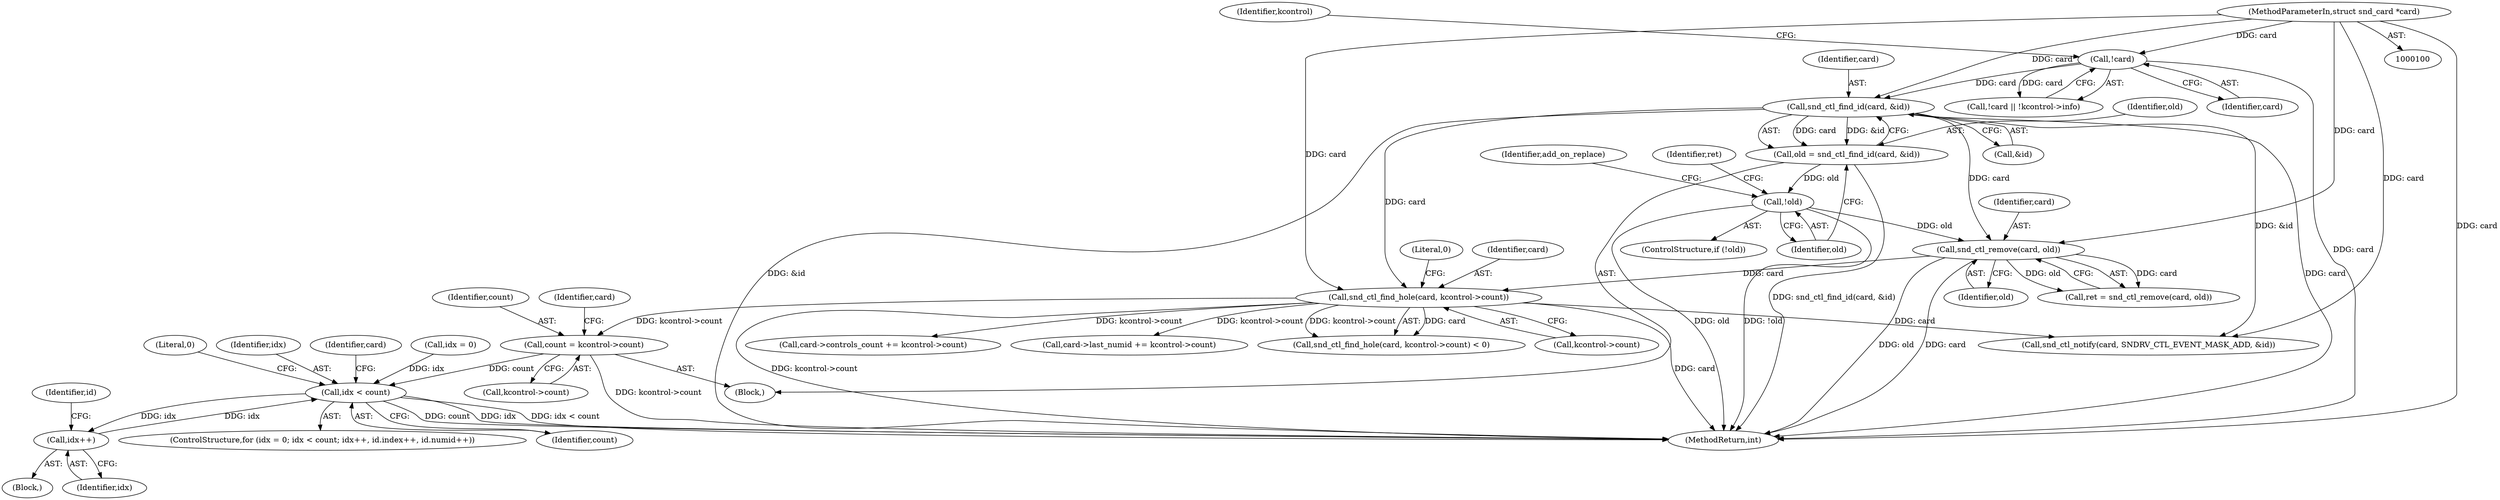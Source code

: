 digraph "0_linux_fd9f26e4eca5d08a27d12c0933fceef76ed9663d_1@pointer" {
"1000234" [label="(Call,count = kcontrol->count)"];
"1000183" [label="(Call,snd_ctl_find_hole(card, kcontrol->count))"];
"1000143" [label="(Call,snd_ctl_find_id(card, &id))"];
"1000119" [label="(Call,!card)"];
"1000101" [label="(MethodParameterIn,struct snd_card *card)"];
"1000166" [label="(Call,snd_ctl_remove(card, old))"];
"1000148" [label="(Call,!old)"];
"1000141" [label="(Call,old = snd_ctl_find_id(card, &id))"];
"1000248" [label="(Call,idx < count)"];
"1000252" [label="(Call,idx++)"];
"1000104" [label="(Block,)"];
"1000236" [label="(Call,kcontrol->count)"];
"1000185" [label="(Call,kcontrol->count)"];
"1000148" [label="(Call,!old)"];
"1000147" [label="(ControlStructure,if (!old))"];
"1000183" [label="(Call,snd_ctl_find_hole(card, kcontrol->count))"];
"1000145" [label="(Call,&id)"];
"1000234" [label="(Call,count = kcontrol->count)"];
"1000164" [label="(Call,ret = snd_ctl_remove(card, old))"];
"1000168" [label="(Identifier,old)"];
"1000245" [label="(Call,idx = 0)"];
"1000251" [label="(Block,)"];
"1000248" [label="(Call,idx < count)"];
"1000242" [label="(Identifier,card)"];
"1000235" [label="(Identifier,count)"];
"1000101" [label="(MethodParameterIn,struct snd_card *card)"];
"1000263" [label="(Call,snd_ctl_notify(card, SNDRV_CTL_EVENT_MASK_ADD, &id))"];
"1000118" [label="(Call,!card || !kcontrol->info)"];
"1000209" [label="(Call,card->controls_count += kcontrol->count)"];
"1000269" [label="(Literal,0)"];
"1000188" [label="(Literal,0)"];
"1000227" [label="(Call,card->last_numid += kcontrol->count)"];
"1000253" [label="(Identifier,idx)"];
"1000249" [label="(Identifier,idx)"];
"1000144" [label="(Identifier,card)"];
"1000119" [label="(Call,!card)"];
"1000184" [label="(Identifier,card)"];
"1000120" [label="(Identifier,card)"];
"1000149" [label="(Identifier,old)"];
"1000142" [label="(Identifier,old)"];
"1000275" [label="(MethodReturn,int)"];
"1000244" [label="(ControlStructure,for (idx = 0; idx < count; idx++, id.index++, id.numid++))"];
"1000264" [label="(Identifier,card)"];
"1000252" [label="(Call,idx++)"];
"1000182" [label="(Call,snd_ctl_find_hole(card, kcontrol->count) < 0)"];
"1000123" [label="(Identifier,kcontrol)"];
"1000166" [label="(Call,snd_ctl_remove(card, old))"];
"1000141" [label="(Call,old = snd_ctl_find_id(card, &id))"];
"1000152" [label="(Identifier,add_on_replace)"];
"1000250" [label="(Identifier,count)"];
"1000257" [label="(Identifier,id)"];
"1000165" [label="(Identifier,ret)"];
"1000143" [label="(Call,snd_ctl_find_id(card, &id))"];
"1000167" [label="(Identifier,card)"];
"1000234" -> "1000104"  [label="AST: "];
"1000234" -> "1000236"  [label="CFG: "];
"1000235" -> "1000234"  [label="AST: "];
"1000236" -> "1000234"  [label="AST: "];
"1000242" -> "1000234"  [label="CFG: "];
"1000234" -> "1000275"  [label="DDG: kcontrol->count"];
"1000183" -> "1000234"  [label="DDG: kcontrol->count"];
"1000234" -> "1000248"  [label="DDG: count"];
"1000183" -> "1000182"  [label="AST: "];
"1000183" -> "1000185"  [label="CFG: "];
"1000184" -> "1000183"  [label="AST: "];
"1000185" -> "1000183"  [label="AST: "];
"1000188" -> "1000183"  [label="CFG: "];
"1000183" -> "1000275"  [label="DDG: kcontrol->count"];
"1000183" -> "1000275"  [label="DDG: card"];
"1000183" -> "1000182"  [label="DDG: card"];
"1000183" -> "1000182"  [label="DDG: kcontrol->count"];
"1000143" -> "1000183"  [label="DDG: card"];
"1000166" -> "1000183"  [label="DDG: card"];
"1000101" -> "1000183"  [label="DDG: card"];
"1000183" -> "1000209"  [label="DDG: kcontrol->count"];
"1000183" -> "1000227"  [label="DDG: kcontrol->count"];
"1000183" -> "1000263"  [label="DDG: card"];
"1000143" -> "1000141"  [label="AST: "];
"1000143" -> "1000145"  [label="CFG: "];
"1000144" -> "1000143"  [label="AST: "];
"1000145" -> "1000143"  [label="AST: "];
"1000141" -> "1000143"  [label="CFG: "];
"1000143" -> "1000275"  [label="DDG: card"];
"1000143" -> "1000275"  [label="DDG: &id"];
"1000143" -> "1000141"  [label="DDG: card"];
"1000143" -> "1000141"  [label="DDG: &id"];
"1000119" -> "1000143"  [label="DDG: card"];
"1000101" -> "1000143"  [label="DDG: card"];
"1000143" -> "1000166"  [label="DDG: card"];
"1000143" -> "1000263"  [label="DDG: &id"];
"1000119" -> "1000118"  [label="AST: "];
"1000119" -> "1000120"  [label="CFG: "];
"1000120" -> "1000119"  [label="AST: "];
"1000123" -> "1000119"  [label="CFG: "];
"1000118" -> "1000119"  [label="CFG: "];
"1000119" -> "1000275"  [label="DDG: card"];
"1000119" -> "1000118"  [label="DDG: card"];
"1000101" -> "1000119"  [label="DDG: card"];
"1000101" -> "1000100"  [label="AST: "];
"1000101" -> "1000275"  [label="DDG: card"];
"1000101" -> "1000166"  [label="DDG: card"];
"1000101" -> "1000263"  [label="DDG: card"];
"1000166" -> "1000164"  [label="AST: "];
"1000166" -> "1000168"  [label="CFG: "];
"1000167" -> "1000166"  [label="AST: "];
"1000168" -> "1000166"  [label="AST: "];
"1000164" -> "1000166"  [label="CFG: "];
"1000166" -> "1000275"  [label="DDG: old"];
"1000166" -> "1000275"  [label="DDG: card"];
"1000166" -> "1000164"  [label="DDG: card"];
"1000166" -> "1000164"  [label="DDG: old"];
"1000148" -> "1000166"  [label="DDG: old"];
"1000148" -> "1000147"  [label="AST: "];
"1000148" -> "1000149"  [label="CFG: "];
"1000149" -> "1000148"  [label="AST: "];
"1000152" -> "1000148"  [label="CFG: "];
"1000165" -> "1000148"  [label="CFG: "];
"1000148" -> "1000275"  [label="DDG: old"];
"1000148" -> "1000275"  [label="DDG: !old"];
"1000141" -> "1000148"  [label="DDG: old"];
"1000141" -> "1000104"  [label="AST: "];
"1000142" -> "1000141"  [label="AST: "];
"1000149" -> "1000141"  [label="CFG: "];
"1000141" -> "1000275"  [label="DDG: snd_ctl_find_id(card, &id)"];
"1000248" -> "1000244"  [label="AST: "];
"1000248" -> "1000250"  [label="CFG: "];
"1000249" -> "1000248"  [label="AST: "];
"1000250" -> "1000248"  [label="AST: "];
"1000264" -> "1000248"  [label="CFG: "];
"1000269" -> "1000248"  [label="CFG: "];
"1000248" -> "1000275"  [label="DDG: idx < count"];
"1000248" -> "1000275"  [label="DDG: count"];
"1000248" -> "1000275"  [label="DDG: idx"];
"1000252" -> "1000248"  [label="DDG: idx"];
"1000245" -> "1000248"  [label="DDG: idx"];
"1000248" -> "1000252"  [label="DDG: idx"];
"1000252" -> "1000251"  [label="AST: "];
"1000252" -> "1000253"  [label="CFG: "];
"1000253" -> "1000252"  [label="AST: "];
"1000257" -> "1000252"  [label="CFG: "];
}
